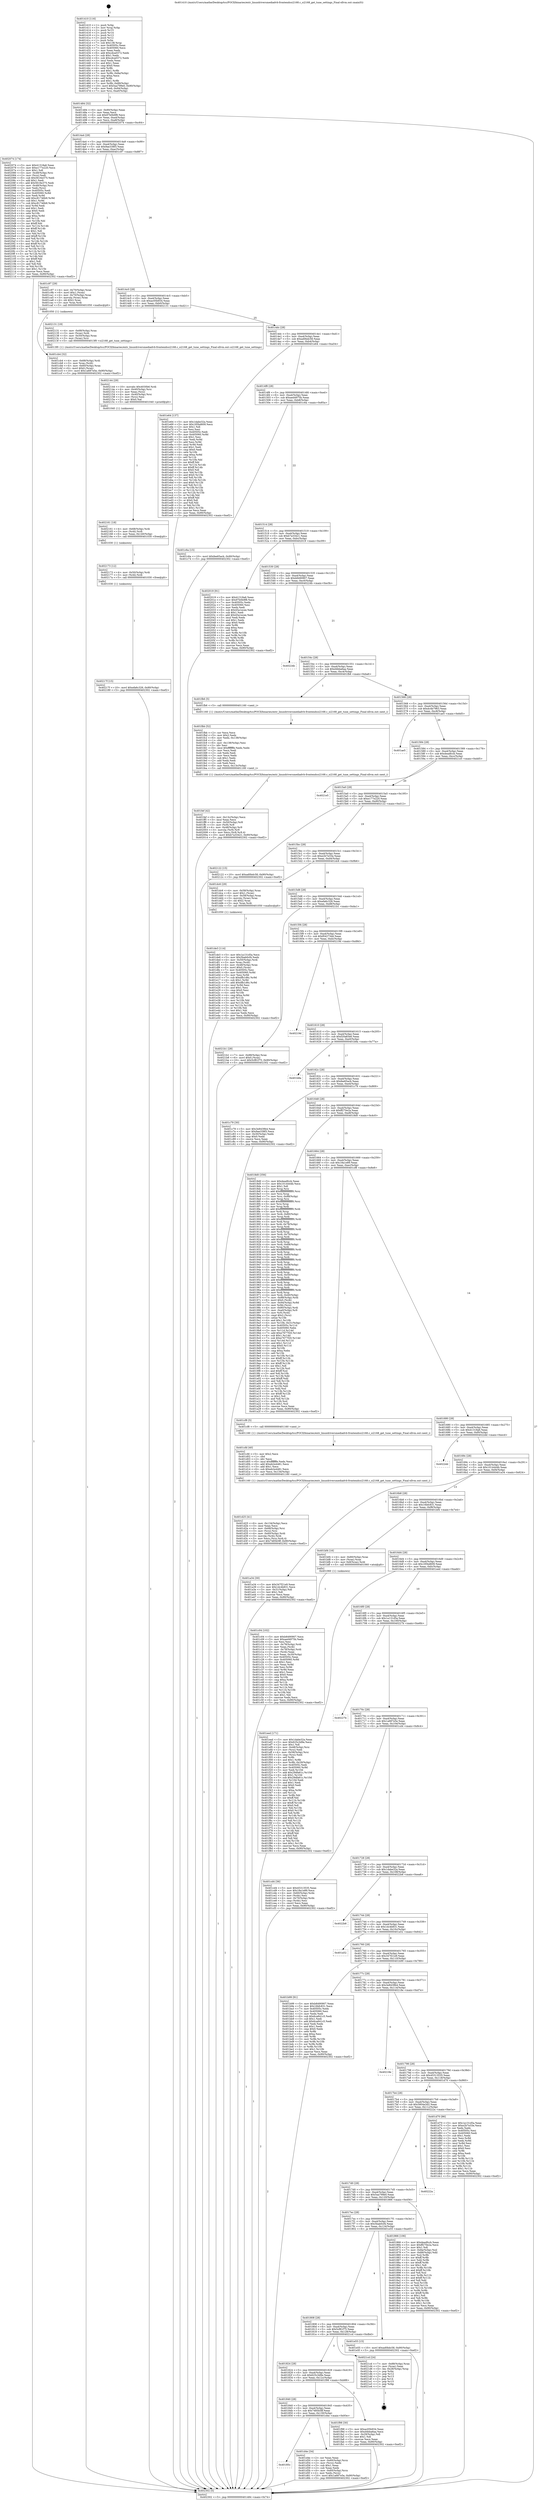 digraph "0x401410" {
  label = "0x401410 (/mnt/c/Users/mathe/Desktop/tcc/POCII/binaries/extr_linuxdriversmediadvb-frontendssi2168.c_si2168_get_tune_settings_Final-ollvm.out::main(0))"
  labelloc = "t"
  node[shape=record]

  Entry [label="",width=0.3,height=0.3,shape=circle,fillcolor=black,style=filled]
  "0x401484" [label="{
     0x401484 [32]\l
     | [instrs]\l
     &nbsp;&nbsp;0x401484 \<+6\>: mov -0x90(%rbp),%eax\l
     &nbsp;&nbsp;0x40148a \<+2\>: mov %eax,%ecx\l
     &nbsp;&nbsp;0x40148c \<+6\>: sub $0x97b0b9f8,%ecx\l
     &nbsp;&nbsp;0x401492 \<+6\>: mov %eax,-0xa4(%rbp)\l
     &nbsp;&nbsp;0x401498 \<+6\>: mov %ecx,-0xa8(%rbp)\l
     &nbsp;&nbsp;0x40149e \<+6\>: je 0000000000402074 \<main+0xc64\>\l
  }"]
  "0x402074" [label="{
     0x402074 [174]\l
     | [instrs]\l
     &nbsp;&nbsp;0x402074 \<+5\>: mov $0x41318a6,%eax\l
     &nbsp;&nbsp;0x402079 \<+5\>: mov $0xe177e220,%ecx\l
     &nbsp;&nbsp;0x40207e \<+2\>: mov $0x1,%dl\l
     &nbsp;&nbsp;0x402080 \<+4\>: mov -0x48(%rbp),%rsi\l
     &nbsp;&nbsp;0x402084 \<+2\>: mov (%rsi),%edi\l
     &nbsp;&nbsp;0x402086 \<+6\>: sub $0x5616e375,%edi\l
     &nbsp;&nbsp;0x40208c \<+3\>: add $0x1,%edi\l
     &nbsp;&nbsp;0x40208f \<+6\>: add $0x5616e375,%edi\l
     &nbsp;&nbsp;0x402095 \<+4\>: mov -0x48(%rbp),%rsi\l
     &nbsp;&nbsp;0x402099 \<+2\>: mov %edi,(%rsi)\l
     &nbsp;&nbsp;0x40209b \<+7\>: mov 0x40505c,%edi\l
     &nbsp;&nbsp;0x4020a2 \<+8\>: mov 0x405060,%r8d\l
     &nbsp;&nbsp;0x4020aa \<+3\>: mov %edi,%r9d\l
     &nbsp;&nbsp;0x4020ad \<+7\>: add $0xc81746b9,%r9d\l
     &nbsp;&nbsp;0x4020b4 \<+4\>: sub $0x1,%r9d\l
     &nbsp;&nbsp;0x4020b8 \<+7\>: sub $0xc81746b9,%r9d\l
     &nbsp;&nbsp;0x4020bf \<+4\>: imul %r9d,%edi\l
     &nbsp;&nbsp;0x4020c3 \<+3\>: and $0x1,%edi\l
     &nbsp;&nbsp;0x4020c6 \<+3\>: cmp $0x0,%edi\l
     &nbsp;&nbsp;0x4020c9 \<+4\>: sete %r10b\l
     &nbsp;&nbsp;0x4020cd \<+4\>: cmp $0xa,%r8d\l
     &nbsp;&nbsp;0x4020d1 \<+4\>: setl %r11b\l
     &nbsp;&nbsp;0x4020d5 \<+3\>: mov %r10b,%bl\l
     &nbsp;&nbsp;0x4020d8 \<+3\>: xor $0xff,%bl\l
     &nbsp;&nbsp;0x4020db \<+3\>: mov %r11b,%r14b\l
     &nbsp;&nbsp;0x4020de \<+4\>: xor $0xff,%r14b\l
     &nbsp;&nbsp;0x4020e2 \<+3\>: xor $0x1,%dl\l
     &nbsp;&nbsp;0x4020e5 \<+3\>: mov %bl,%r15b\l
     &nbsp;&nbsp;0x4020e8 \<+4\>: and $0xff,%r15b\l
     &nbsp;&nbsp;0x4020ec \<+3\>: and %dl,%r10b\l
     &nbsp;&nbsp;0x4020ef \<+3\>: mov %r14b,%r12b\l
     &nbsp;&nbsp;0x4020f2 \<+4\>: and $0xff,%r12b\l
     &nbsp;&nbsp;0x4020f6 \<+3\>: and %dl,%r11b\l
     &nbsp;&nbsp;0x4020f9 \<+3\>: or %r10b,%r15b\l
     &nbsp;&nbsp;0x4020fc \<+3\>: or %r11b,%r12b\l
     &nbsp;&nbsp;0x4020ff \<+3\>: xor %r12b,%r15b\l
     &nbsp;&nbsp;0x402102 \<+3\>: or %r14b,%bl\l
     &nbsp;&nbsp;0x402105 \<+3\>: xor $0xff,%bl\l
     &nbsp;&nbsp;0x402108 \<+3\>: or $0x1,%dl\l
     &nbsp;&nbsp;0x40210b \<+2\>: and %dl,%bl\l
     &nbsp;&nbsp;0x40210d \<+3\>: or %bl,%r15b\l
     &nbsp;&nbsp;0x402110 \<+4\>: test $0x1,%r15b\l
     &nbsp;&nbsp;0x402114 \<+3\>: cmovne %ecx,%eax\l
     &nbsp;&nbsp;0x402117 \<+6\>: mov %eax,-0x90(%rbp)\l
     &nbsp;&nbsp;0x40211d \<+5\>: jmp 0000000000402302 \<main+0xef2\>\l
  }"]
  "0x4014a4" [label="{
     0x4014a4 [28]\l
     | [instrs]\l
     &nbsp;&nbsp;0x4014a4 \<+5\>: jmp 00000000004014a9 \<main+0x99\>\l
     &nbsp;&nbsp;0x4014a9 \<+6\>: mov -0xa4(%rbp),%eax\l
     &nbsp;&nbsp;0x4014af \<+5\>: sub $0x9ae338f3,%eax\l
     &nbsp;&nbsp;0x4014b4 \<+6\>: mov %eax,-0xac(%rbp)\l
     &nbsp;&nbsp;0x4014ba \<+6\>: je 0000000000401c97 \<main+0x887\>\l
  }"]
  Exit [label="",width=0.3,height=0.3,shape=circle,fillcolor=black,style=filled,peripheries=2]
  "0x401c97" [label="{
     0x401c97 [29]\l
     | [instrs]\l
     &nbsp;&nbsp;0x401c97 \<+4\>: mov -0x70(%rbp),%rax\l
     &nbsp;&nbsp;0x401c9b \<+6\>: movl $0x1,(%rax)\l
     &nbsp;&nbsp;0x401ca1 \<+4\>: mov -0x70(%rbp),%rax\l
     &nbsp;&nbsp;0x401ca5 \<+3\>: movslq (%rax),%rax\l
     &nbsp;&nbsp;0x401ca8 \<+4\>: shl $0x2,%rax\l
     &nbsp;&nbsp;0x401cac \<+3\>: mov %rax,%rdi\l
     &nbsp;&nbsp;0x401caf \<+5\>: call 0000000000401050 \<malloc@plt\>\l
     | [calls]\l
     &nbsp;&nbsp;0x401050 \{1\} (unknown)\l
  }"]
  "0x4014c0" [label="{
     0x4014c0 [28]\l
     | [instrs]\l
     &nbsp;&nbsp;0x4014c0 \<+5\>: jmp 00000000004014c5 \<main+0xb5\>\l
     &nbsp;&nbsp;0x4014c5 \<+6\>: mov -0xa4(%rbp),%eax\l
     &nbsp;&nbsp;0x4014cb \<+5\>: sub $0xac05b934,%eax\l
     &nbsp;&nbsp;0x4014d0 \<+6\>: mov %eax,-0xb0(%rbp)\l
     &nbsp;&nbsp;0x4014d6 \<+6\>: je 0000000000402131 \<main+0xd21\>\l
  }"]
  "0x40217f" [label="{
     0x40217f [15]\l
     | [instrs]\l
     &nbsp;&nbsp;0x40217f \<+10\>: movl $0xefa6c326,-0x90(%rbp)\l
     &nbsp;&nbsp;0x402189 \<+5\>: jmp 0000000000402302 \<main+0xef2\>\l
  }"]
  "0x402131" [label="{
     0x402131 [19]\l
     | [instrs]\l
     &nbsp;&nbsp;0x402131 \<+4\>: mov -0x68(%rbp),%rax\l
     &nbsp;&nbsp;0x402135 \<+3\>: mov (%rax),%rdi\l
     &nbsp;&nbsp;0x402138 \<+4\>: mov -0x50(%rbp),%rax\l
     &nbsp;&nbsp;0x40213c \<+3\>: mov (%rax),%rsi\l
     &nbsp;&nbsp;0x40213f \<+5\>: call 00000000004013f0 \<si2168_get_tune_settings\>\l
     | [calls]\l
     &nbsp;&nbsp;0x4013f0 \{1\} (/mnt/c/Users/mathe/Desktop/tcc/POCII/binaries/extr_linuxdriversmediadvb-frontendssi2168.c_si2168_get_tune_settings_Final-ollvm.out::si2168_get_tune_settings)\l
  }"]
  "0x4014dc" [label="{
     0x4014dc [28]\l
     | [instrs]\l
     &nbsp;&nbsp;0x4014dc \<+5\>: jmp 00000000004014e1 \<main+0xd1\>\l
     &nbsp;&nbsp;0x4014e1 \<+6\>: mov -0xa4(%rbp),%eax\l
     &nbsp;&nbsp;0x4014e7 \<+5\>: sub $0xad0bdc58,%eax\l
     &nbsp;&nbsp;0x4014ec \<+6\>: mov %eax,-0xb4(%rbp)\l
     &nbsp;&nbsp;0x4014f2 \<+6\>: je 0000000000401e64 \<main+0xa54\>\l
  }"]
  "0x402173" [label="{
     0x402173 [12]\l
     | [instrs]\l
     &nbsp;&nbsp;0x402173 \<+4\>: mov -0x50(%rbp),%rdi\l
     &nbsp;&nbsp;0x402177 \<+3\>: mov (%rdi),%rdi\l
     &nbsp;&nbsp;0x40217a \<+5\>: call 0000000000401030 \<free@plt\>\l
     | [calls]\l
     &nbsp;&nbsp;0x401030 \{1\} (unknown)\l
  }"]
  "0x401e64" [label="{
     0x401e64 [137]\l
     | [instrs]\l
     &nbsp;&nbsp;0x401e64 \<+5\>: mov $0x1dabe32a,%eax\l
     &nbsp;&nbsp;0x401e69 \<+5\>: mov $0x185bd609,%ecx\l
     &nbsp;&nbsp;0x401e6e \<+2\>: mov $0x1,%dl\l
     &nbsp;&nbsp;0x401e70 \<+2\>: xor %esi,%esi\l
     &nbsp;&nbsp;0x401e72 \<+7\>: mov 0x40505c,%edi\l
     &nbsp;&nbsp;0x401e79 \<+8\>: mov 0x405060,%r8d\l
     &nbsp;&nbsp;0x401e81 \<+3\>: sub $0x1,%esi\l
     &nbsp;&nbsp;0x401e84 \<+3\>: mov %edi,%r9d\l
     &nbsp;&nbsp;0x401e87 \<+3\>: add %esi,%r9d\l
     &nbsp;&nbsp;0x401e8a \<+4\>: imul %r9d,%edi\l
     &nbsp;&nbsp;0x401e8e \<+3\>: and $0x1,%edi\l
     &nbsp;&nbsp;0x401e91 \<+3\>: cmp $0x0,%edi\l
     &nbsp;&nbsp;0x401e94 \<+4\>: sete %r10b\l
     &nbsp;&nbsp;0x401e98 \<+4\>: cmp $0xa,%r8d\l
     &nbsp;&nbsp;0x401e9c \<+4\>: setl %r11b\l
     &nbsp;&nbsp;0x401ea0 \<+3\>: mov %r10b,%bl\l
     &nbsp;&nbsp;0x401ea3 \<+3\>: xor $0xff,%bl\l
     &nbsp;&nbsp;0x401ea6 \<+3\>: mov %r11b,%r14b\l
     &nbsp;&nbsp;0x401ea9 \<+4\>: xor $0xff,%r14b\l
     &nbsp;&nbsp;0x401ead \<+3\>: xor $0x0,%dl\l
     &nbsp;&nbsp;0x401eb0 \<+3\>: mov %bl,%r15b\l
     &nbsp;&nbsp;0x401eb3 \<+4\>: and $0x0,%r15b\l
     &nbsp;&nbsp;0x401eb7 \<+3\>: and %dl,%r10b\l
     &nbsp;&nbsp;0x401eba \<+3\>: mov %r14b,%r12b\l
     &nbsp;&nbsp;0x401ebd \<+4\>: and $0x0,%r12b\l
     &nbsp;&nbsp;0x401ec1 \<+3\>: and %dl,%r11b\l
     &nbsp;&nbsp;0x401ec4 \<+3\>: or %r10b,%r15b\l
     &nbsp;&nbsp;0x401ec7 \<+3\>: or %r11b,%r12b\l
     &nbsp;&nbsp;0x401eca \<+3\>: xor %r12b,%r15b\l
     &nbsp;&nbsp;0x401ecd \<+3\>: or %r14b,%bl\l
     &nbsp;&nbsp;0x401ed0 \<+3\>: xor $0xff,%bl\l
     &nbsp;&nbsp;0x401ed3 \<+3\>: or $0x0,%dl\l
     &nbsp;&nbsp;0x401ed6 \<+2\>: and %dl,%bl\l
     &nbsp;&nbsp;0x401ed8 \<+3\>: or %bl,%r15b\l
     &nbsp;&nbsp;0x401edb \<+4\>: test $0x1,%r15b\l
     &nbsp;&nbsp;0x401edf \<+3\>: cmovne %ecx,%eax\l
     &nbsp;&nbsp;0x401ee2 \<+6\>: mov %eax,-0x90(%rbp)\l
     &nbsp;&nbsp;0x401ee8 \<+5\>: jmp 0000000000402302 \<main+0xef2\>\l
  }"]
  "0x4014f8" [label="{
     0x4014f8 [28]\l
     | [instrs]\l
     &nbsp;&nbsp;0x4014f8 \<+5\>: jmp 00000000004014fd \<main+0xed\>\l
     &nbsp;&nbsp;0x4014fd \<+6\>: mov -0xa4(%rbp),%eax\l
     &nbsp;&nbsp;0x401503 \<+5\>: sub $0xaed4975b,%eax\l
     &nbsp;&nbsp;0x401508 \<+6\>: mov %eax,-0xb8(%rbp)\l
     &nbsp;&nbsp;0x40150e \<+6\>: je 0000000000401c6a \<main+0x85a\>\l
  }"]
  "0x402161" [label="{
     0x402161 [18]\l
     | [instrs]\l
     &nbsp;&nbsp;0x402161 \<+4\>: mov -0x68(%rbp),%rdi\l
     &nbsp;&nbsp;0x402165 \<+3\>: mov (%rdi),%rdi\l
     &nbsp;&nbsp;0x402168 \<+6\>: mov %eax,-0x140(%rbp)\l
     &nbsp;&nbsp;0x40216e \<+5\>: call 0000000000401030 \<free@plt\>\l
     | [calls]\l
     &nbsp;&nbsp;0x401030 \{1\} (unknown)\l
  }"]
  "0x401c6a" [label="{
     0x401c6a [15]\l
     | [instrs]\l
     &nbsp;&nbsp;0x401c6a \<+10\>: movl $0xfee65acb,-0x90(%rbp)\l
     &nbsp;&nbsp;0x401c74 \<+5\>: jmp 0000000000402302 \<main+0xef2\>\l
  }"]
  "0x401514" [label="{
     0x401514 [28]\l
     | [instrs]\l
     &nbsp;&nbsp;0x401514 \<+5\>: jmp 0000000000401519 \<main+0x109\>\l
     &nbsp;&nbsp;0x401519 \<+6\>: mov -0xa4(%rbp),%eax\l
     &nbsp;&nbsp;0x40151f \<+5\>: sub $0xb7a33421,%eax\l
     &nbsp;&nbsp;0x401524 \<+6\>: mov %eax,-0xbc(%rbp)\l
     &nbsp;&nbsp;0x40152a \<+6\>: je 0000000000402019 \<main+0xc09\>\l
  }"]
  "0x402144" [label="{
     0x402144 [29]\l
     | [instrs]\l
     &nbsp;&nbsp;0x402144 \<+10\>: movabs $0x4030b6,%rdi\l
     &nbsp;&nbsp;0x40214e \<+4\>: mov -0x40(%rbp),%rsi\l
     &nbsp;&nbsp;0x402152 \<+2\>: mov %eax,(%rsi)\l
     &nbsp;&nbsp;0x402154 \<+4\>: mov -0x40(%rbp),%rsi\l
     &nbsp;&nbsp;0x402158 \<+2\>: mov (%rsi),%esi\l
     &nbsp;&nbsp;0x40215a \<+2\>: mov $0x0,%al\l
     &nbsp;&nbsp;0x40215c \<+5\>: call 0000000000401040 \<printf@plt\>\l
     | [calls]\l
     &nbsp;&nbsp;0x401040 \{1\} (unknown)\l
  }"]
  "0x402019" [label="{
     0x402019 [91]\l
     | [instrs]\l
     &nbsp;&nbsp;0x402019 \<+5\>: mov $0x41318a6,%eax\l
     &nbsp;&nbsp;0x40201e \<+5\>: mov $0x97b0b9f8,%ecx\l
     &nbsp;&nbsp;0x402023 \<+7\>: mov 0x40505c,%edx\l
     &nbsp;&nbsp;0x40202a \<+7\>: mov 0x405060,%esi\l
     &nbsp;&nbsp;0x402031 \<+2\>: mov %edx,%edi\l
     &nbsp;&nbsp;0x402033 \<+6\>: sub $0x45a1ecee,%edi\l
     &nbsp;&nbsp;0x402039 \<+3\>: sub $0x1,%edi\l
     &nbsp;&nbsp;0x40203c \<+6\>: add $0x45a1ecee,%edi\l
     &nbsp;&nbsp;0x402042 \<+3\>: imul %edi,%edx\l
     &nbsp;&nbsp;0x402045 \<+3\>: and $0x1,%edx\l
     &nbsp;&nbsp;0x402048 \<+3\>: cmp $0x0,%edx\l
     &nbsp;&nbsp;0x40204b \<+4\>: sete %r8b\l
     &nbsp;&nbsp;0x40204f \<+3\>: cmp $0xa,%esi\l
     &nbsp;&nbsp;0x402052 \<+4\>: setl %r9b\l
     &nbsp;&nbsp;0x402056 \<+3\>: mov %r8b,%r10b\l
     &nbsp;&nbsp;0x402059 \<+3\>: and %r9b,%r10b\l
     &nbsp;&nbsp;0x40205c \<+3\>: xor %r9b,%r8b\l
     &nbsp;&nbsp;0x40205f \<+3\>: or %r8b,%r10b\l
     &nbsp;&nbsp;0x402062 \<+4\>: test $0x1,%r10b\l
     &nbsp;&nbsp;0x402066 \<+3\>: cmovne %ecx,%eax\l
     &nbsp;&nbsp;0x402069 \<+6\>: mov %eax,-0x90(%rbp)\l
     &nbsp;&nbsp;0x40206f \<+5\>: jmp 0000000000402302 \<main+0xef2\>\l
  }"]
  "0x401530" [label="{
     0x401530 [28]\l
     | [instrs]\l
     &nbsp;&nbsp;0x401530 \<+5\>: jmp 0000000000401535 \<main+0x125\>\l
     &nbsp;&nbsp;0x401535 \<+6\>: mov -0xa4(%rbp),%eax\l
     &nbsp;&nbsp;0x40153b \<+5\>: sub $0xb8490907,%eax\l
     &nbsp;&nbsp;0x401540 \<+6\>: mov %eax,-0xc0(%rbp)\l
     &nbsp;&nbsp;0x401546 \<+6\>: je 000000000040224b \<main+0xe3b\>\l
  }"]
  "0x401fef" [label="{
     0x401fef [42]\l
     | [instrs]\l
     &nbsp;&nbsp;0x401fef \<+6\>: mov -0x13c(%rbp),%ecx\l
     &nbsp;&nbsp;0x401ff5 \<+3\>: imul %eax,%ecx\l
     &nbsp;&nbsp;0x401ff8 \<+4\>: mov -0x50(%rbp),%r8\l
     &nbsp;&nbsp;0x401ffc \<+3\>: mov (%r8),%r8\l
     &nbsp;&nbsp;0x401fff \<+4\>: mov -0x48(%rbp),%r9\l
     &nbsp;&nbsp;0x402003 \<+3\>: movslq (%r9),%r9\l
     &nbsp;&nbsp;0x402006 \<+4\>: mov %ecx,(%r8,%r9,4)\l
     &nbsp;&nbsp;0x40200a \<+10\>: movl $0xb7a33421,-0x90(%rbp)\l
     &nbsp;&nbsp;0x402014 \<+5\>: jmp 0000000000402302 \<main+0xef2\>\l
  }"]
  "0x40224b" [label="{
     0x40224b\l
  }", style=dashed]
  "0x40154c" [label="{
     0x40154c [28]\l
     | [instrs]\l
     &nbsp;&nbsp;0x40154c \<+5\>: jmp 0000000000401551 \<main+0x141\>\l
     &nbsp;&nbsp;0x401551 \<+6\>: mov -0xa4(%rbp),%eax\l
     &nbsp;&nbsp;0x401557 \<+5\>: sub $0xd4bba6aa,%eax\l
     &nbsp;&nbsp;0x40155c \<+6\>: mov %eax,-0xc4(%rbp)\l
     &nbsp;&nbsp;0x401562 \<+6\>: je 0000000000401fb6 \<main+0xba6\>\l
  }"]
  "0x401fbb" [label="{
     0x401fbb [52]\l
     | [instrs]\l
     &nbsp;&nbsp;0x401fbb \<+2\>: xor %ecx,%ecx\l
     &nbsp;&nbsp;0x401fbd \<+5\>: mov $0x2,%edx\l
     &nbsp;&nbsp;0x401fc2 \<+6\>: mov %edx,-0x138(%rbp)\l
     &nbsp;&nbsp;0x401fc8 \<+1\>: cltd\l
     &nbsp;&nbsp;0x401fc9 \<+6\>: mov -0x138(%rbp),%esi\l
     &nbsp;&nbsp;0x401fcf \<+2\>: idiv %esi\l
     &nbsp;&nbsp;0x401fd1 \<+6\>: imul $0xfffffffe,%edx,%edx\l
     &nbsp;&nbsp;0x401fd7 \<+2\>: mov %ecx,%edi\l
     &nbsp;&nbsp;0x401fd9 \<+2\>: sub %edx,%edi\l
     &nbsp;&nbsp;0x401fdb \<+2\>: mov %ecx,%edx\l
     &nbsp;&nbsp;0x401fdd \<+3\>: sub $0x1,%edx\l
     &nbsp;&nbsp;0x401fe0 \<+2\>: add %edx,%edi\l
     &nbsp;&nbsp;0x401fe2 \<+2\>: sub %edi,%ecx\l
     &nbsp;&nbsp;0x401fe4 \<+6\>: mov %ecx,-0x13c(%rbp)\l
     &nbsp;&nbsp;0x401fea \<+5\>: call 0000000000401160 \<next_i\>\l
     | [calls]\l
     &nbsp;&nbsp;0x401160 \{1\} (/mnt/c/Users/mathe/Desktop/tcc/POCII/binaries/extr_linuxdriversmediadvb-frontendssi2168.c_si2168_get_tune_settings_Final-ollvm.out::next_i)\l
  }"]
  "0x401fb6" [label="{
     0x401fb6 [5]\l
     | [instrs]\l
     &nbsp;&nbsp;0x401fb6 \<+5\>: call 0000000000401160 \<next_i\>\l
     | [calls]\l
     &nbsp;&nbsp;0x401160 \{1\} (/mnt/c/Users/mathe/Desktop/tcc/POCII/binaries/extr_linuxdriversmediadvb-frontendssi2168.c_si2168_get_tune_settings_Final-ollvm.out::next_i)\l
  }"]
  "0x401568" [label="{
     0x401568 [28]\l
     | [instrs]\l
     &nbsp;&nbsp;0x401568 \<+5\>: jmp 000000000040156d \<main+0x15d\>\l
     &nbsp;&nbsp;0x40156d \<+6\>: mov -0xa4(%rbp),%eax\l
     &nbsp;&nbsp;0x401573 \<+5\>: sub $0xdc4b7963,%eax\l
     &nbsp;&nbsp;0x401578 \<+6\>: mov %eax,-0xc8(%rbp)\l
     &nbsp;&nbsp;0x40157e \<+6\>: je 0000000000401ae5 \<main+0x6d5\>\l
  }"]
  "0x401de3" [label="{
     0x401de3 [114]\l
     | [instrs]\l
     &nbsp;&nbsp;0x401de3 \<+5\>: mov $0x1a131d5a,%ecx\l
     &nbsp;&nbsp;0x401de8 \<+5\>: mov $0x5bab0cf4,%edx\l
     &nbsp;&nbsp;0x401ded \<+4\>: mov -0x50(%rbp),%rdi\l
     &nbsp;&nbsp;0x401df1 \<+3\>: mov %rax,(%rdi)\l
     &nbsp;&nbsp;0x401df4 \<+4\>: mov -0x48(%rbp),%rax\l
     &nbsp;&nbsp;0x401df8 \<+6\>: movl $0x0,(%rax)\l
     &nbsp;&nbsp;0x401dfe \<+7\>: mov 0x40505c,%esi\l
     &nbsp;&nbsp;0x401e05 \<+8\>: mov 0x405060,%r8d\l
     &nbsp;&nbsp;0x401e0d \<+3\>: mov %esi,%r9d\l
     &nbsp;&nbsp;0x401e10 \<+7\>: sub $0xdfb1d6c,%r9d\l
     &nbsp;&nbsp;0x401e17 \<+4\>: sub $0x1,%r9d\l
     &nbsp;&nbsp;0x401e1b \<+7\>: add $0xdfb1d6c,%r9d\l
     &nbsp;&nbsp;0x401e22 \<+4\>: imul %r9d,%esi\l
     &nbsp;&nbsp;0x401e26 \<+3\>: and $0x1,%esi\l
     &nbsp;&nbsp;0x401e29 \<+3\>: cmp $0x0,%esi\l
     &nbsp;&nbsp;0x401e2c \<+4\>: sete %r10b\l
     &nbsp;&nbsp;0x401e30 \<+4\>: cmp $0xa,%r8d\l
     &nbsp;&nbsp;0x401e34 \<+4\>: setl %r11b\l
     &nbsp;&nbsp;0x401e38 \<+3\>: mov %r10b,%bl\l
     &nbsp;&nbsp;0x401e3b \<+3\>: and %r11b,%bl\l
     &nbsp;&nbsp;0x401e3e \<+3\>: xor %r11b,%r10b\l
     &nbsp;&nbsp;0x401e41 \<+3\>: or %r10b,%bl\l
     &nbsp;&nbsp;0x401e44 \<+3\>: test $0x1,%bl\l
     &nbsp;&nbsp;0x401e47 \<+3\>: cmovne %edx,%ecx\l
     &nbsp;&nbsp;0x401e4a \<+6\>: mov %ecx,-0x90(%rbp)\l
     &nbsp;&nbsp;0x401e50 \<+5\>: jmp 0000000000402302 \<main+0xef2\>\l
  }"]
  "0x401ae5" [label="{
     0x401ae5\l
  }", style=dashed]
  "0x401584" [label="{
     0x401584 [28]\l
     | [instrs]\l
     &nbsp;&nbsp;0x401584 \<+5\>: jmp 0000000000401589 \<main+0x179\>\l
     &nbsp;&nbsp;0x401589 \<+6\>: mov -0xa4(%rbp),%eax\l
     &nbsp;&nbsp;0x40158f \<+5\>: sub $0xdeadfccb,%eax\l
     &nbsp;&nbsp;0x401594 \<+6\>: mov %eax,-0xcc(%rbp)\l
     &nbsp;&nbsp;0x40159a \<+6\>: je 00000000004021e5 \<main+0xdd5\>\l
  }"]
  "0x40185c" [label="{
     0x40185c\l
  }", style=dashed]
  "0x4021e5" [label="{
     0x4021e5\l
  }", style=dashed]
  "0x4015a0" [label="{
     0x4015a0 [28]\l
     | [instrs]\l
     &nbsp;&nbsp;0x4015a0 \<+5\>: jmp 00000000004015a5 \<main+0x195\>\l
     &nbsp;&nbsp;0x4015a5 \<+6\>: mov -0xa4(%rbp),%eax\l
     &nbsp;&nbsp;0x4015ab \<+5\>: sub $0xe177e220,%eax\l
     &nbsp;&nbsp;0x4015b0 \<+6\>: mov %eax,-0xd0(%rbp)\l
     &nbsp;&nbsp;0x4015b6 \<+6\>: je 0000000000402122 \<main+0xd12\>\l
  }"]
  "0x401d4e" [label="{
     0x401d4e [34]\l
     | [instrs]\l
     &nbsp;&nbsp;0x401d4e \<+2\>: xor %eax,%eax\l
     &nbsp;&nbsp;0x401d50 \<+4\>: mov -0x60(%rbp),%rcx\l
     &nbsp;&nbsp;0x401d54 \<+2\>: mov (%rcx),%edx\l
     &nbsp;&nbsp;0x401d56 \<+3\>: sub $0x1,%eax\l
     &nbsp;&nbsp;0x401d59 \<+2\>: sub %eax,%edx\l
     &nbsp;&nbsp;0x401d5b \<+4\>: mov -0x60(%rbp),%rcx\l
     &nbsp;&nbsp;0x401d5f \<+2\>: mov %edx,(%rcx)\l
     &nbsp;&nbsp;0x401d61 \<+10\>: movl $0x1a687e5e,-0x90(%rbp)\l
     &nbsp;&nbsp;0x401d6b \<+5\>: jmp 0000000000402302 \<main+0xef2\>\l
  }"]
  "0x402122" [label="{
     0x402122 [15]\l
     | [instrs]\l
     &nbsp;&nbsp;0x402122 \<+10\>: movl $0xad0bdc58,-0x90(%rbp)\l
     &nbsp;&nbsp;0x40212c \<+5\>: jmp 0000000000402302 \<main+0xef2\>\l
  }"]
  "0x4015bc" [label="{
     0x4015bc [28]\l
     | [instrs]\l
     &nbsp;&nbsp;0x4015bc \<+5\>: jmp 00000000004015c1 \<main+0x1b1\>\l
     &nbsp;&nbsp;0x4015c1 \<+6\>: mov -0xa4(%rbp),%eax\l
     &nbsp;&nbsp;0x4015c7 \<+5\>: sub $0xe2b7e33e,%eax\l
     &nbsp;&nbsp;0x4015cc \<+6\>: mov %eax,-0xd4(%rbp)\l
     &nbsp;&nbsp;0x4015d2 \<+6\>: je 0000000000401dc6 \<main+0x9b6\>\l
  }"]
  "0x401840" [label="{
     0x401840 [28]\l
     | [instrs]\l
     &nbsp;&nbsp;0x401840 \<+5\>: jmp 0000000000401845 \<main+0x435\>\l
     &nbsp;&nbsp;0x401845 \<+6\>: mov -0xa4(%rbp),%eax\l
     &nbsp;&nbsp;0x40184b \<+5\>: sub $0x7485b5ff,%eax\l
     &nbsp;&nbsp;0x401850 \<+6\>: mov %eax,-0x130(%rbp)\l
     &nbsp;&nbsp;0x401856 \<+6\>: je 0000000000401d4e \<main+0x93e\>\l
  }"]
  "0x401dc6" [label="{
     0x401dc6 [29]\l
     | [instrs]\l
     &nbsp;&nbsp;0x401dc6 \<+4\>: mov -0x58(%rbp),%rax\l
     &nbsp;&nbsp;0x401dca \<+6\>: movl $0x1,(%rax)\l
     &nbsp;&nbsp;0x401dd0 \<+4\>: mov -0x58(%rbp),%rax\l
     &nbsp;&nbsp;0x401dd4 \<+3\>: movslq (%rax),%rax\l
     &nbsp;&nbsp;0x401dd7 \<+4\>: shl $0x2,%rax\l
     &nbsp;&nbsp;0x401ddb \<+3\>: mov %rax,%rdi\l
     &nbsp;&nbsp;0x401dde \<+5\>: call 0000000000401050 \<malloc@plt\>\l
     | [calls]\l
     &nbsp;&nbsp;0x401050 \{1\} (unknown)\l
  }"]
  "0x4015d8" [label="{
     0x4015d8 [28]\l
     | [instrs]\l
     &nbsp;&nbsp;0x4015d8 \<+5\>: jmp 00000000004015dd \<main+0x1cd\>\l
     &nbsp;&nbsp;0x4015dd \<+6\>: mov -0xa4(%rbp),%eax\l
     &nbsp;&nbsp;0x4015e3 \<+5\>: sub $0xefa6c326,%eax\l
     &nbsp;&nbsp;0x4015e8 \<+6\>: mov %eax,-0xd8(%rbp)\l
     &nbsp;&nbsp;0x4015ee \<+6\>: je 00000000004021b1 \<main+0xda1\>\l
  }"]
  "0x401f98" [label="{
     0x401f98 [30]\l
     | [instrs]\l
     &nbsp;&nbsp;0x401f98 \<+5\>: mov $0xac05b934,%eax\l
     &nbsp;&nbsp;0x401f9d \<+5\>: mov $0xd4bba6aa,%ecx\l
     &nbsp;&nbsp;0x401fa2 \<+3\>: mov -0x29(%rbp),%dl\l
     &nbsp;&nbsp;0x401fa5 \<+3\>: test $0x1,%dl\l
     &nbsp;&nbsp;0x401fa8 \<+3\>: cmovne %ecx,%eax\l
     &nbsp;&nbsp;0x401fab \<+6\>: mov %eax,-0x90(%rbp)\l
     &nbsp;&nbsp;0x401fb1 \<+5\>: jmp 0000000000402302 \<main+0xef2\>\l
  }"]
  "0x4021b1" [label="{
     0x4021b1 [28]\l
     | [instrs]\l
     &nbsp;&nbsp;0x4021b1 \<+7\>: mov -0x88(%rbp),%rax\l
     &nbsp;&nbsp;0x4021b8 \<+6\>: movl $0x0,(%rax)\l
     &nbsp;&nbsp;0x4021be \<+10\>: movl $0x5cf81f75,-0x90(%rbp)\l
     &nbsp;&nbsp;0x4021c8 \<+5\>: jmp 0000000000402302 \<main+0xef2\>\l
  }"]
  "0x4015f4" [label="{
     0x4015f4 [28]\l
     | [instrs]\l
     &nbsp;&nbsp;0x4015f4 \<+5\>: jmp 00000000004015f9 \<main+0x1e9\>\l
     &nbsp;&nbsp;0x4015f9 \<+6\>: mov -0xa4(%rbp),%eax\l
     &nbsp;&nbsp;0x4015ff \<+5\>: sub $0xf04273dd,%eax\l
     &nbsp;&nbsp;0x401604 \<+6\>: mov %eax,-0xdc(%rbp)\l
     &nbsp;&nbsp;0x40160a \<+6\>: je 000000000040219d \<main+0xd8d\>\l
  }"]
  "0x401824" [label="{
     0x401824 [28]\l
     | [instrs]\l
     &nbsp;&nbsp;0x401824 \<+5\>: jmp 0000000000401829 \<main+0x419\>\l
     &nbsp;&nbsp;0x401829 \<+6\>: mov -0xa4(%rbp),%eax\l
     &nbsp;&nbsp;0x40182f \<+5\>: sub $0x625c3d9e,%eax\l
     &nbsp;&nbsp;0x401834 \<+6\>: mov %eax,-0x12c(%rbp)\l
     &nbsp;&nbsp;0x40183a \<+6\>: je 0000000000401f98 \<main+0xb88\>\l
  }"]
  "0x40219d" [label="{
     0x40219d\l
  }", style=dashed]
  "0x401610" [label="{
     0x401610 [28]\l
     | [instrs]\l
     &nbsp;&nbsp;0x401610 \<+5\>: jmp 0000000000401615 \<main+0x205\>\l
     &nbsp;&nbsp;0x401615 \<+6\>: mov -0xa4(%rbp),%eax\l
     &nbsp;&nbsp;0x40161b \<+5\>: sub $0xf20a83e6,%eax\l
     &nbsp;&nbsp;0x401620 \<+6\>: mov %eax,-0xe0(%rbp)\l
     &nbsp;&nbsp;0x401626 \<+6\>: je 0000000000401b8a \<main+0x77a\>\l
  }"]
  "0x4021cd" [label="{
     0x4021cd [24]\l
     | [instrs]\l
     &nbsp;&nbsp;0x4021cd \<+7\>: mov -0x88(%rbp),%rax\l
     &nbsp;&nbsp;0x4021d4 \<+2\>: mov (%rax),%eax\l
     &nbsp;&nbsp;0x4021d6 \<+4\>: lea -0x28(%rbp),%rsp\l
     &nbsp;&nbsp;0x4021da \<+1\>: pop %rbx\l
     &nbsp;&nbsp;0x4021db \<+2\>: pop %r12\l
     &nbsp;&nbsp;0x4021dd \<+2\>: pop %r13\l
     &nbsp;&nbsp;0x4021df \<+2\>: pop %r14\l
     &nbsp;&nbsp;0x4021e1 \<+2\>: pop %r15\l
     &nbsp;&nbsp;0x4021e3 \<+1\>: pop %rbp\l
     &nbsp;&nbsp;0x4021e4 \<+1\>: ret\l
  }"]
  "0x401b8a" [label="{
     0x401b8a\l
  }", style=dashed]
  "0x40162c" [label="{
     0x40162c [28]\l
     | [instrs]\l
     &nbsp;&nbsp;0x40162c \<+5\>: jmp 0000000000401631 \<main+0x221\>\l
     &nbsp;&nbsp;0x401631 \<+6\>: mov -0xa4(%rbp),%eax\l
     &nbsp;&nbsp;0x401637 \<+5\>: sub $0xfee65acb,%eax\l
     &nbsp;&nbsp;0x40163c \<+6\>: mov %eax,-0xe4(%rbp)\l
     &nbsp;&nbsp;0x401642 \<+6\>: je 0000000000401c79 \<main+0x869\>\l
  }"]
  "0x401808" [label="{
     0x401808 [28]\l
     | [instrs]\l
     &nbsp;&nbsp;0x401808 \<+5\>: jmp 000000000040180d \<main+0x3fd\>\l
     &nbsp;&nbsp;0x40180d \<+6\>: mov -0xa4(%rbp),%eax\l
     &nbsp;&nbsp;0x401813 \<+5\>: sub $0x5cf81f75,%eax\l
     &nbsp;&nbsp;0x401818 \<+6\>: mov %eax,-0x128(%rbp)\l
     &nbsp;&nbsp;0x40181e \<+6\>: je 00000000004021cd \<main+0xdbd\>\l
  }"]
  "0x401c79" [label="{
     0x401c79 [30]\l
     | [instrs]\l
     &nbsp;&nbsp;0x401c79 \<+5\>: mov $0x3e8439b4,%eax\l
     &nbsp;&nbsp;0x401c7e \<+5\>: mov $0x9ae338f3,%ecx\l
     &nbsp;&nbsp;0x401c83 \<+3\>: mov -0x30(%rbp),%edx\l
     &nbsp;&nbsp;0x401c86 \<+3\>: cmp $0x0,%edx\l
     &nbsp;&nbsp;0x401c89 \<+3\>: cmove %ecx,%eax\l
     &nbsp;&nbsp;0x401c8c \<+6\>: mov %eax,-0x90(%rbp)\l
     &nbsp;&nbsp;0x401c92 \<+5\>: jmp 0000000000402302 \<main+0xef2\>\l
  }"]
  "0x401648" [label="{
     0x401648 [28]\l
     | [instrs]\l
     &nbsp;&nbsp;0x401648 \<+5\>: jmp 000000000040164d \<main+0x23d\>\l
     &nbsp;&nbsp;0x40164d \<+6\>: mov -0xa4(%rbp),%eax\l
     &nbsp;&nbsp;0x401653 \<+5\>: sub $0xff270e2a,%eax\l
     &nbsp;&nbsp;0x401658 \<+6\>: mov %eax,-0xe8(%rbp)\l
     &nbsp;&nbsp;0x40165e \<+6\>: je 00000000004018d0 \<main+0x4c0\>\l
  }"]
  "0x401e55" [label="{
     0x401e55 [15]\l
     | [instrs]\l
     &nbsp;&nbsp;0x401e55 \<+10\>: movl $0xad0bdc58,-0x90(%rbp)\l
     &nbsp;&nbsp;0x401e5f \<+5\>: jmp 0000000000402302 \<main+0xef2\>\l
  }"]
  "0x4018d0" [label="{
     0x4018d0 [356]\l
     | [instrs]\l
     &nbsp;&nbsp;0x4018d0 \<+5\>: mov $0xdeadfccb,%eax\l
     &nbsp;&nbsp;0x4018d5 \<+5\>: mov $0x1014444b,%ecx\l
     &nbsp;&nbsp;0x4018da \<+2\>: mov $0x1,%dl\l
     &nbsp;&nbsp;0x4018dc \<+3\>: mov %rsp,%rsi\l
     &nbsp;&nbsp;0x4018df \<+4\>: add $0xfffffffffffffff0,%rsi\l
     &nbsp;&nbsp;0x4018e3 \<+3\>: mov %rsi,%rsp\l
     &nbsp;&nbsp;0x4018e6 \<+7\>: mov %rsi,-0x88(%rbp)\l
     &nbsp;&nbsp;0x4018ed \<+3\>: mov %rsp,%rsi\l
     &nbsp;&nbsp;0x4018f0 \<+4\>: add $0xfffffffffffffff0,%rsi\l
     &nbsp;&nbsp;0x4018f4 \<+3\>: mov %rsi,%rsp\l
     &nbsp;&nbsp;0x4018f7 \<+3\>: mov %rsp,%rdi\l
     &nbsp;&nbsp;0x4018fa \<+4\>: add $0xfffffffffffffff0,%rdi\l
     &nbsp;&nbsp;0x4018fe \<+3\>: mov %rdi,%rsp\l
     &nbsp;&nbsp;0x401901 \<+4\>: mov %rdi,-0x80(%rbp)\l
     &nbsp;&nbsp;0x401905 \<+3\>: mov %rsp,%rdi\l
     &nbsp;&nbsp;0x401908 \<+4\>: add $0xfffffffffffffff0,%rdi\l
     &nbsp;&nbsp;0x40190c \<+3\>: mov %rdi,%rsp\l
     &nbsp;&nbsp;0x40190f \<+4\>: mov %rdi,-0x78(%rbp)\l
     &nbsp;&nbsp;0x401913 \<+3\>: mov %rsp,%rdi\l
     &nbsp;&nbsp;0x401916 \<+4\>: add $0xfffffffffffffff0,%rdi\l
     &nbsp;&nbsp;0x40191a \<+3\>: mov %rdi,%rsp\l
     &nbsp;&nbsp;0x40191d \<+4\>: mov %rdi,-0x70(%rbp)\l
     &nbsp;&nbsp;0x401921 \<+3\>: mov %rsp,%rdi\l
     &nbsp;&nbsp;0x401924 \<+4\>: add $0xfffffffffffffff0,%rdi\l
     &nbsp;&nbsp;0x401928 \<+3\>: mov %rdi,%rsp\l
     &nbsp;&nbsp;0x40192b \<+4\>: mov %rdi,-0x68(%rbp)\l
     &nbsp;&nbsp;0x40192f \<+3\>: mov %rsp,%rdi\l
     &nbsp;&nbsp;0x401932 \<+4\>: add $0xfffffffffffffff0,%rdi\l
     &nbsp;&nbsp;0x401936 \<+3\>: mov %rdi,%rsp\l
     &nbsp;&nbsp;0x401939 \<+4\>: mov %rdi,-0x60(%rbp)\l
     &nbsp;&nbsp;0x40193d \<+3\>: mov %rsp,%rdi\l
     &nbsp;&nbsp;0x401940 \<+4\>: add $0xfffffffffffffff0,%rdi\l
     &nbsp;&nbsp;0x401944 \<+3\>: mov %rdi,%rsp\l
     &nbsp;&nbsp;0x401947 \<+4\>: mov %rdi,-0x58(%rbp)\l
     &nbsp;&nbsp;0x40194b \<+3\>: mov %rsp,%rdi\l
     &nbsp;&nbsp;0x40194e \<+4\>: add $0xfffffffffffffff0,%rdi\l
     &nbsp;&nbsp;0x401952 \<+3\>: mov %rdi,%rsp\l
     &nbsp;&nbsp;0x401955 \<+4\>: mov %rdi,-0x50(%rbp)\l
     &nbsp;&nbsp;0x401959 \<+3\>: mov %rsp,%rdi\l
     &nbsp;&nbsp;0x40195c \<+4\>: add $0xfffffffffffffff0,%rdi\l
     &nbsp;&nbsp;0x401960 \<+3\>: mov %rdi,%rsp\l
     &nbsp;&nbsp;0x401963 \<+4\>: mov %rdi,-0x48(%rbp)\l
     &nbsp;&nbsp;0x401967 \<+3\>: mov %rsp,%rdi\l
     &nbsp;&nbsp;0x40196a \<+4\>: add $0xfffffffffffffff0,%rdi\l
     &nbsp;&nbsp;0x40196e \<+3\>: mov %rdi,%rsp\l
     &nbsp;&nbsp;0x401971 \<+4\>: mov %rdi,-0x40(%rbp)\l
     &nbsp;&nbsp;0x401975 \<+7\>: mov -0x88(%rbp),%rdi\l
     &nbsp;&nbsp;0x40197c \<+6\>: movl $0x0,(%rdi)\l
     &nbsp;&nbsp;0x401982 \<+7\>: mov -0x94(%rbp),%r8d\l
     &nbsp;&nbsp;0x401989 \<+3\>: mov %r8d,(%rsi)\l
     &nbsp;&nbsp;0x40198c \<+4\>: mov -0x80(%rbp),%rdi\l
     &nbsp;&nbsp;0x401990 \<+7\>: mov -0xa0(%rbp),%r9\l
     &nbsp;&nbsp;0x401997 \<+3\>: mov %r9,(%rdi)\l
     &nbsp;&nbsp;0x40199a \<+3\>: cmpl $0x2,(%rsi)\l
     &nbsp;&nbsp;0x40199d \<+4\>: setne %r10b\l
     &nbsp;&nbsp;0x4019a1 \<+4\>: and $0x1,%r10b\l
     &nbsp;&nbsp;0x4019a5 \<+4\>: mov %r10b,-0x31(%rbp)\l
     &nbsp;&nbsp;0x4019a9 \<+8\>: mov 0x40505c,%r11d\l
     &nbsp;&nbsp;0x4019b1 \<+7\>: mov 0x405060,%ebx\l
     &nbsp;&nbsp;0x4019b8 \<+3\>: mov %r11d,%r14d\l
     &nbsp;&nbsp;0x4019bb \<+7\>: add $0xe7677f20,%r14d\l
     &nbsp;&nbsp;0x4019c2 \<+4\>: sub $0x1,%r14d\l
     &nbsp;&nbsp;0x4019c6 \<+7\>: sub $0xe7677f20,%r14d\l
     &nbsp;&nbsp;0x4019cd \<+4\>: imul %r14d,%r11d\l
     &nbsp;&nbsp;0x4019d1 \<+4\>: and $0x1,%r11d\l
     &nbsp;&nbsp;0x4019d5 \<+4\>: cmp $0x0,%r11d\l
     &nbsp;&nbsp;0x4019d9 \<+4\>: sete %r10b\l
     &nbsp;&nbsp;0x4019dd \<+3\>: cmp $0xa,%ebx\l
     &nbsp;&nbsp;0x4019e0 \<+4\>: setl %r15b\l
     &nbsp;&nbsp;0x4019e4 \<+3\>: mov %r10b,%r12b\l
     &nbsp;&nbsp;0x4019e7 \<+4\>: xor $0xff,%r12b\l
     &nbsp;&nbsp;0x4019eb \<+3\>: mov %r15b,%r13b\l
     &nbsp;&nbsp;0x4019ee \<+4\>: xor $0xff,%r13b\l
     &nbsp;&nbsp;0x4019f2 \<+3\>: xor $0x1,%dl\l
     &nbsp;&nbsp;0x4019f5 \<+3\>: mov %r12b,%sil\l
     &nbsp;&nbsp;0x4019f8 \<+4\>: and $0xff,%sil\l
     &nbsp;&nbsp;0x4019fc \<+3\>: and %dl,%r10b\l
     &nbsp;&nbsp;0x4019ff \<+3\>: mov %r13b,%dil\l
     &nbsp;&nbsp;0x401a02 \<+4\>: and $0xff,%dil\l
     &nbsp;&nbsp;0x401a06 \<+3\>: and %dl,%r15b\l
     &nbsp;&nbsp;0x401a09 \<+3\>: or %r10b,%sil\l
     &nbsp;&nbsp;0x401a0c \<+3\>: or %r15b,%dil\l
     &nbsp;&nbsp;0x401a0f \<+3\>: xor %dil,%sil\l
     &nbsp;&nbsp;0x401a12 \<+3\>: or %r13b,%r12b\l
     &nbsp;&nbsp;0x401a15 \<+4\>: xor $0xff,%r12b\l
     &nbsp;&nbsp;0x401a19 \<+3\>: or $0x1,%dl\l
     &nbsp;&nbsp;0x401a1c \<+3\>: and %dl,%r12b\l
     &nbsp;&nbsp;0x401a1f \<+3\>: or %r12b,%sil\l
     &nbsp;&nbsp;0x401a22 \<+4\>: test $0x1,%sil\l
     &nbsp;&nbsp;0x401a26 \<+3\>: cmovne %ecx,%eax\l
     &nbsp;&nbsp;0x401a29 \<+6\>: mov %eax,-0x90(%rbp)\l
     &nbsp;&nbsp;0x401a2f \<+5\>: jmp 0000000000402302 \<main+0xef2\>\l
  }"]
  "0x401664" [label="{
     0x401664 [28]\l
     | [instrs]\l
     &nbsp;&nbsp;0x401664 \<+5\>: jmp 0000000000401669 \<main+0x259\>\l
     &nbsp;&nbsp;0x401669 \<+6\>: mov -0xa4(%rbp),%eax\l
     &nbsp;&nbsp;0x40166f \<+5\>: sub $0x18a1e89,%eax\l
     &nbsp;&nbsp;0x401674 \<+6\>: mov %eax,-0xec(%rbp)\l
     &nbsp;&nbsp;0x40167a \<+6\>: je 0000000000401cf8 \<main+0x8e8\>\l
  }"]
  "0x401d25" [label="{
     0x401d25 [41]\l
     | [instrs]\l
     &nbsp;&nbsp;0x401d25 \<+6\>: mov -0x134(%rbp),%ecx\l
     &nbsp;&nbsp;0x401d2b \<+3\>: imul %eax,%ecx\l
     &nbsp;&nbsp;0x401d2e \<+4\>: mov -0x68(%rbp),%rsi\l
     &nbsp;&nbsp;0x401d32 \<+3\>: mov (%rsi),%rsi\l
     &nbsp;&nbsp;0x401d35 \<+4\>: mov -0x60(%rbp),%rdi\l
     &nbsp;&nbsp;0x401d39 \<+3\>: movslq (%rdi),%rdi\l
     &nbsp;&nbsp;0x401d3c \<+3\>: mov %ecx,(%rsi,%rdi,4)\l
     &nbsp;&nbsp;0x401d3f \<+10\>: movl $0x7485b5ff,-0x90(%rbp)\l
     &nbsp;&nbsp;0x401d49 \<+5\>: jmp 0000000000402302 \<main+0xef2\>\l
  }"]
  "0x401cf8" [label="{
     0x401cf8 [5]\l
     | [instrs]\l
     &nbsp;&nbsp;0x401cf8 \<+5\>: call 0000000000401160 \<next_i\>\l
     | [calls]\l
     &nbsp;&nbsp;0x401160 \{1\} (/mnt/c/Users/mathe/Desktop/tcc/POCII/binaries/extr_linuxdriversmediadvb-frontendssi2168.c_si2168_get_tune_settings_Final-ollvm.out::next_i)\l
  }"]
  "0x401680" [label="{
     0x401680 [28]\l
     | [instrs]\l
     &nbsp;&nbsp;0x401680 \<+5\>: jmp 0000000000401685 \<main+0x275\>\l
     &nbsp;&nbsp;0x401685 \<+6\>: mov -0xa4(%rbp),%eax\l
     &nbsp;&nbsp;0x40168b \<+5\>: sub $0x41318a6,%eax\l
     &nbsp;&nbsp;0x401690 \<+6\>: mov %eax,-0xf0(%rbp)\l
     &nbsp;&nbsp;0x401696 \<+6\>: je 00000000004022dd \<main+0xecd\>\l
  }"]
  "0x401cfd" [label="{
     0x401cfd [40]\l
     | [instrs]\l
     &nbsp;&nbsp;0x401cfd \<+5\>: mov $0x2,%ecx\l
     &nbsp;&nbsp;0x401d02 \<+1\>: cltd\l
     &nbsp;&nbsp;0x401d03 \<+2\>: idiv %ecx\l
     &nbsp;&nbsp;0x401d05 \<+6\>: imul $0xfffffffe,%edx,%ecx\l
     &nbsp;&nbsp;0x401d0b \<+6\>: add $0xeb2e4481,%ecx\l
     &nbsp;&nbsp;0x401d11 \<+3\>: add $0x1,%ecx\l
     &nbsp;&nbsp;0x401d14 \<+6\>: sub $0xeb2e4481,%ecx\l
     &nbsp;&nbsp;0x401d1a \<+6\>: mov %ecx,-0x134(%rbp)\l
     &nbsp;&nbsp;0x401d20 \<+5\>: call 0000000000401160 \<next_i\>\l
     | [calls]\l
     &nbsp;&nbsp;0x401160 \{1\} (/mnt/c/Users/mathe/Desktop/tcc/POCII/binaries/extr_linuxdriversmediadvb-frontendssi2168.c_si2168_get_tune_settings_Final-ollvm.out::next_i)\l
  }"]
  "0x4022dd" [label="{
     0x4022dd\l
  }", style=dashed]
  "0x40169c" [label="{
     0x40169c [28]\l
     | [instrs]\l
     &nbsp;&nbsp;0x40169c \<+5\>: jmp 00000000004016a1 \<main+0x291\>\l
     &nbsp;&nbsp;0x4016a1 \<+6\>: mov -0xa4(%rbp),%eax\l
     &nbsp;&nbsp;0x4016a7 \<+5\>: sub $0x1014444b,%eax\l
     &nbsp;&nbsp;0x4016ac \<+6\>: mov %eax,-0xf4(%rbp)\l
     &nbsp;&nbsp;0x4016b2 \<+6\>: je 0000000000401a34 \<main+0x624\>\l
  }"]
  "0x401cb4" [label="{
     0x401cb4 [32]\l
     | [instrs]\l
     &nbsp;&nbsp;0x401cb4 \<+4\>: mov -0x68(%rbp),%rdi\l
     &nbsp;&nbsp;0x401cb8 \<+3\>: mov %rax,(%rdi)\l
     &nbsp;&nbsp;0x401cbb \<+4\>: mov -0x60(%rbp),%rax\l
     &nbsp;&nbsp;0x401cbf \<+6\>: movl $0x0,(%rax)\l
     &nbsp;&nbsp;0x401cc5 \<+10\>: movl $0x1a687e5e,-0x90(%rbp)\l
     &nbsp;&nbsp;0x401ccf \<+5\>: jmp 0000000000402302 \<main+0xef2\>\l
  }"]
  "0x401a34" [label="{
     0x401a34 [30]\l
     | [instrs]\l
     &nbsp;&nbsp;0x401a34 \<+5\>: mov $0x347f21e9,%eax\l
     &nbsp;&nbsp;0x401a39 \<+5\>: mov $0x1dc4b831,%ecx\l
     &nbsp;&nbsp;0x401a3e \<+3\>: mov -0x31(%rbp),%dl\l
     &nbsp;&nbsp;0x401a41 \<+3\>: test $0x1,%dl\l
     &nbsp;&nbsp;0x401a44 \<+3\>: cmovne %ecx,%eax\l
     &nbsp;&nbsp;0x401a47 \<+6\>: mov %eax,-0x90(%rbp)\l
     &nbsp;&nbsp;0x401a4d \<+5\>: jmp 0000000000402302 \<main+0xef2\>\l
  }"]
  "0x4016b8" [label="{
     0x4016b8 [28]\l
     | [instrs]\l
     &nbsp;&nbsp;0x4016b8 \<+5\>: jmp 00000000004016bd \<main+0x2ad\>\l
     &nbsp;&nbsp;0x4016bd \<+6\>: mov -0xa4(%rbp),%eax\l
     &nbsp;&nbsp;0x4016c3 \<+5\>: sub $0x16bfc831,%eax\l
     &nbsp;&nbsp;0x4016c8 \<+6\>: mov %eax,-0xf8(%rbp)\l
     &nbsp;&nbsp;0x4016ce \<+6\>: je 0000000000401bf4 \<main+0x7e4\>\l
  }"]
  "0x401c04" [label="{
     0x401c04 [102]\l
     | [instrs]\l
     &nbsp;&nbsp;0x401c04 \<+5\>: mov $0xb8490907,%ecx\l
     &nbsp;&nbsp;0x401c09 \<+5\>: mov $0xaed4975b,%edx\l
     &nbsp;&nbsp;0x401c0e \<+2\>: xor %esi,%esi\l
     &nbsp;&nbsp;0x401c10 \<+4\>: mov -0x78(%rbp),%rdi\l
     &nbsp;&nbsp;0x401c14 \<+2\>: mov %eax,(%rdi)\l
     &nbsp;&nbsp;0x401c16 \<+4\>: mov -0x78(%rbp),%rdi\l
     &nbsp;&nbsp;0x401c1a \<+2\>: mov (%rdi),%eax\l
     &nbsp;&nbsp;0x401c1c \<+3\>: mov %eax,-0x30(%rbp)\l
     &nbsp;&nbsp;0x401c1f \<+7\>: mov 0x40505c,%eax\l
     &nbsp;&nbsp;0x401c26 \<+8\>: mov 0x405060,%r8d\l
     &nbsp;&nbsp;0x401c2e \<+3\>: sub $0x1,%esi\l
     &nbsp;&nbsp;0x401c31 \<+3\>: mov %eax,%r9d\l
     &nbsp;&nbsp;0x401c34 \<+3\>: add %esi,%r9d\l
     &nbsp;&nbsp;0x401c37 \<+4\>: imul %r9d,%eax\l
     &nbsp;&nbsp;0x401c3b \<+3\>: and $0x1,%eax\l
     &nbsp;&nbsp;0x401c3e \<+3\>: cmp $0x0,%eax\l
     &nbsp;&nbsp;0x401c41 \<+4\>: sete %r10b\l
     &nbsp;&nbsp;0x401c45 \<+4\>: cmp $0xa,%r8d\l
     &nbsp;&nbsp;0x401c49 \<+4\>: setl %r11b\l
     &nbsp;&nbsp;0x401c4d \<+3\>: mov %r10b,%bl\l
     &nbsp;&nbsp;0x401c50 \<+3\>: and %r11b,%bl\l
     &nbsp;&nbsp;0x401c53 \<+3\>: xor %r11b,%r10b\l
     &nbsp;&nbsp;0x401c56 \<+3\>: or %r10b,%bl\l
     &nbsp;&nbsp;0x401c59 \<+3\>: test $0x1,%bl\l
     &nbsp;&nbsp;0x401c5c \<+3\>: cmovne %edx,%ecx\l
     &nbsp;&nbsp;0x401c5f \<+6\>: mov %ecx,-0x90(%rbp)\l
     &nbsp;&nbsp;0x401c65 \<+5\>: jmp 0000000000402302 \<main+0xef2\>\l
  }"]
  "0x401bf4" [label="{
     0x401bf4 [16]\l
     | [instrs]\l
     &nbsp;&nbsp;0x401bf4 \<+4\>: mov -0x80(%rbp),%rax\l
     &nbsp;&nbsp;0x401bf8 \<+3\>: mov (%rax),%rax\l
     &nbsp;&nbsp;0x401bfb \<+4\>: mov 0x8(%rax),%rdi\l
     &nbsp;&nbsp;0x401bff \<+5\>: call 0000000000401060 \<atoi@plt\>\l
     | [calls]\l
     &nbsp;&nbsp;0x401060 \{1\} (unknown)\l
  }"]
  "0x4016d4" [label="{
     0x4016d4 [28]\l
     | [instrs]\l
     &nbsp;&nbsp;0x4016d4 \<+5\>: jmp 00000000004016d9 \<main+0x2c9\>\l
     &nbsp;&nbsp;0x4016d9 \<+6\>: mov -0xa4(%rbp),%eax\l
     &nbsp;&nbsp;0x4016df \<+5\>: sub $0x185bd609,%eax\l
     &nbsp;&nbsp;0x4016e4 \<+6\>: mov %eax,-0xfc(%rbp)\l
     &nbsp;&nbsp;0x4016ea \<+6\>: je 0000000000401eed \<main+0xadd\>\l
  }"]
  "0x401410" [label="{
     0x401410 [116]\l
     | [instrs]\l
     &nbsp;&nbsp;0x401410 \<+1\>: push %rbp\l
     &nbsp;&nbsp;0x401411 \<+3\>: mov %rsp,%rbp\l
     &nbsp;&nbsp;0x401414 \<+2\>: push %r15\l
     &nbsp;&nbsp;0x401416 \<+2\>: push %r14\l
     &nbsp;&nbsp;0x401418 \<+2\>: push %r13\l
     &nbsp;&nbsp;0x40141a \<+2\>: push %r12\l
     &nbsp;&nbsp;0x40141c \<+1\>: push %rbx\l
     &nbsp;&nbsp;0x40141d \<+7\>: sub $0x138,%rsp\l
     &nbsp;&nbsp;0x401424 \<+7\>: mov 0x40505c,%eax\l
     &nbsp;&nbsp;0x40142b \<+7\>: mov 0x405060,%ecx\l
     &nbsp;&nbsp;0x401432 \<+2\>: mov %eax,%edx\l
     &nbsp;&nbsp;0x401434 \<+6\>: add $0xcdca0372,%edx\l
     &nbsp;&nbsp;0x40143a \<+3\>: sub $0x1,%edx\l
     &nbsp;&nbsp;0x40143d \<+6\>: sub $0xcdca0372,%edx\l
     &nbsp;&nbsp;0x401443 \<+3\>: imul %edx,%eax\l
     &nbsp;&nbsp;0x401446 \<+3\>: and $0x1,%eax\l
     &nbsp;&nbsp;0x401449 \<+3\>: cmp $0x0,%eax\l
     &nbsp;&nbsp;0x40144c \<+4\>: sete %r8b\l
     &nbsp;&nbsp;0x401450 \<+4\>: and $0x1,%r8b\l
     &nbsp;&nbsp;0x401454 \<+7\>: mov %r8b,-0x8a(%rbp)\l
     &nbsp;&nbsp;0x40145b \<+3\>: cmp $0xa,%ecx\l
     &nbsp;&nbsp;0x40145e \<+4\>: setl %r8b\l
     &nbsp;&nbsp;0x401462 \<+4\>: and $0x1,%r8b\l
     &nbsp;&nbsp;0x401466 \<+7\>: mov %r8b,-0x89(%rbp)\l
     &nbsp;&nbsp;0x40146d \<+10\>: movl $0x5aa799e0,-0x90(%rbp)\l
     &nbsp;&nbsp;0x401477 \<+6\>: mov %edi,-0x94(%rbp)\l
     &nbsp;&nbsp;0x40147d \<+7\>: mov %rsi,-0xa0(%rbp)\l
  }"]
  "0x401eed" [label="{
     0x401eed [171]\l
     | [instrs]\l
     &nbsp;&nbsp;0x401eed \<+5\>: mov $0x1dabe32a,%eax\l
     &nbsp;&nbsp;0x401ef2 \<+5\>: mov $0x625c3d9e,%ecx\l
     &nbsp;&nbsp;0x401ef7 \<+2\>: mov $0x1,%dl\l
     &nbsp;&nbsp;0x401ef9 \<+4\>: mov -0x48(%rbp),%rsi\l
     &nbsp;&nbsp;0x401efd \<+2\>: mov (%rsi),%edi\l
     &nbsp;&nbsp;0x401eff \<+4\>: mov -0x58(%rbp),%rsi\l
     &nbsp;&nbsp;0x401f03 \<+2\>: cmp (%rsi),%edi\l
     &nbsp;&nbsp;0x401f05 \<+4\>: setl %r8b\l
     &nbsp;&nbsp;0x401f09 \<+4\>: and $0x1,%r8b\l
     &nbsp;&nbsp;0x401f0d \<+4\>: mov %r8b,-0x29(%rbp)\l
     &nbsp;&nbsp;0x401f11 \<+7\>: mov 0x40505c,%edi\l
     &nbsp;&nbsp;0x401f18 \<+8\>: mov 0x405060,%r9d\l
     &nbsp;&nbsp;0x401f20 \<+3\>: mov %edi,%r10d\l
     &nbsp;&nbsp;0x401f23 \<+7\>: add $0x29dfa61c,%r10d\l
     &nbsp;&nbsp;0x401f2a \<+4\>: sub $0x1,%r10d\l
     &nbsp;&nbsp;0x401f2e \<+7\>: sub $0x29dfa61c,%r10d\l
     &nbsp;&nbsp;0x401f35 \<+4\>: imul %r10d,%edi\l
     &nbsp;&nbsp;0x401f39 \<+3\>: and $0x1,%edi\l
     &nbsp;&nbsp;0x401f3c \<+3\>: cmp $0x0,%edi\l
     &nbsp;&nbsp;0x401f3f \<+4\>: sete %r8b\l
     &nbsp;&nbsp;0x401f43 \<+4\>: cmp $0xa,%r9d\l
     &nbsp;&nbsp;0x401f47 \<+4\>: setl %r11b\l
     &nbsp;&nbsp;0x401f4b \<+3\>: mov %r8b,%bl\l
     &nbsp;&nbsp;0x401f4e \<+3\>: xor $0xff,%bl\l
     &nbsp;&nbsp;0x401f51 \<+3\>: mov %r11b,%r14b\l
     &nbsp;&nbsp;0x401f54 \<+4\>: xor $0xff,%r14b\l
     &nbsp;&nbsp;0x401f58 \<+3\>: xor $0x0,%dl\l
     &nbsp;&nbsp;0x401f5b \<+3\>: mov %bl,%r15b\l
     &nbsp;&nbsp;0x401f5e \<+4\>: and $0x0,%r15b\l
     &nbsp;&nbsp;0x401f62 \<+3\>: and %dl,%r8b\l
     &nbsp;&nbsp;0x401f65 \<+3\>: mov %r14b,%r12b\l
     &nbsp;&nbsp;0x401f68 \<+4\>: and $0x0,%r12b\l
     &nbsp;&nbsp;0x401f6c \<+3\>: and %dl,%r11b\l
     &nbsp;&nbsp;0x401f6f \<+3\>: or %r8b,%r15b\l
     &nbsp;&nbsp;0x401f72 \<+3\>: or %r11b,%r12b\l
     &nbsp;&nbsp;0x401f75 \<+3\>: xor %r12b,%r15b\l
     &nbsp;&nbsp;0x401f78 \<+3\>: or %r14b,%bl\l
     &nbsp;&nbsp;0x401f7b \<+3\>: xor $0xff,%bl\l
     &nbsp;&nbsp;0x401f7e \<+3\>: or $0x0,%dl\l
     &nbsp;&nbsp;0x401f81 \<+2\>: and %dl,%bl\l
     &nbsp;&nbsp;0x401f83 \<+3\>: or %bl,%r15b\l
     &nbsp;&nbsp;0x401f86 \<+4\>: test $0x1,%r15b\l
     &nbsp;&nbsp;0x401f8a \<+3\>: cmovne %ecx,%eax\l
     &nbsp;&nbsp;0x401f8d \<+6\>: mov %eax,-0x90(%rbp)\l
     &nbsp;&nbsp;0x401f93 \<+5\>: jmp 0000000000402302 \<main+0xef2\>\l
  }"]
  "0x4016f0" [label="{
     0x4016f0 [28]\l
     | [instrs]\l
     &nbsp;&nbsp;0x4016f0 \<+5\>: jmp 00000000004016f5 \<main+0x2e5\>\l
     &nbsp;&nbsp;0x4016f5 \<+6\>: mov -0xa4(%rbp),%eax\l
     &nbsp;&nbsp;0x4016fb \<+5\>: sub $0x1a131d5a,%eax\l
     &nbsp;&nbsp;0x401700 \<+6\>: mov %eax,-0x100(%rbp)\l
     &nbsp;&nbsp;0x401706 \<+6\>: je 000000000040227b \<main+0xe6b\>\l
  }"]
  "0x402302" [label="{
     0x402302 [5]\l
     | [instrs]\l
     &nbsp;&nbsp;0x402302 \<+5\>: jmp 0000000000401484 \<main+0x74\>\l
  }"]
  "0x40227b" [label="{
     0x40227b\l
  }", style=dashed]
  "0x40170c" [label="{
     0x40170c [28]\l
     | [instrs]\l
     &nbsp;&nbsp;0x40170c \<+5\>: jmp 0000000000401711 \<main+0x301\>\l
     &nbsp;&nbsp;0x401711 \<+6\>: mov -0xa4(%rbp),%eax\l
     &nbsp;&nbsp;0x401717 \<+5\>: sub $0x1a687e5e,%eax\l
     &nbsp;&nbsp;0x40171c \<+6\>: mov %eax,-0x104(%rbp)\l
     &nbsp;&nbsp;0x401722 \<+6\>: je 0000000000401cd4 \<main+0x8c4\>\l
  }"]
  "0x4017ec" [label="{
     0x4017ec [28]\l
     | [instrs]\l
     &nbsp;&nbsp;0x4017ec \<+5\>: jmp 00000000004017f1 \<main+0x3e1\>\l
     &nbsp;&nbsp;0x4017f1 \<+6\>: mov -0xa4(%rbp),%eax\l
     &nbsp;&nbsp;0x4017f7 \<+5\>: sub $0x5bab0cf4,%eax\l
     &nbsp;&nbsp;0x4017fc \<+6\>: mov %eax,-0x124(%rbp)\l
     &nbsp;&nbsp;0x401802 \<+6\>: je 0000000000401e55 \<main+0xa45\>\l
  }"]
  "0x401cd4" [label="{
     0x401cd4 [36]\l
     | [instrs]\l
     &nbsp;&nbsp;0x401cd4 \<+5\>: mov $0x45313535,%eax\l
     &nbsp;&nbsp;0x401cd9 \<+5\>: mov $0x18a1e89,%ecx\l
     &nbsp;&nbsp;0x401cde \<+4\>: mov -0x60(%rbp),%rdx\l
     &nbsp;&nbsp;0x401ce2 \<+2\>: mov (%rdx),%esi\l
     &nbsp;&nbsp;0x401ce4 \<+4\>: mov -0x70(%rbp),%rdx\l
     &nbsp;&nbsp;0x401ce8 \<+2\>: cmp (%rdx),%esi\l
     &nbsp;&nbsp;0x401cea \<+3\>: cmovl %ecx,%eax\l
     &nbsp;&nbsp;0x401ced \<+6\>: mov %eax,-0x90(%rbp)\l
     &nbsp;&nbsp;0x401cf3 \<+5\>: jmp 0000000000402302 \<main+0xef2\>\l
  }"]
  "0x401728" [label="{
     0x401728 [28]\l
     | [instrs]\l
     &nbsp;&nbsp;0x401728 \<+5\>: jmp 000000000040172d \<main+0x31d\>\l
     &nbsp;&nbsp;0x40172d \<+6\>: mov -0xa4(%rbp),%eax\l
     &nbsp;&nbsp;0x401733 \<+5\>: sub $0x1dabe32a,%eax\l
     &nbsp;&nbsp;0x401738 \<+6\>: mov %eax,-0x108(%rbp)\l
     &nbsp;&nbsp;0x40173e \<+6\>: je 00000000004022b8 \<main+0xea8\>\l
  }"]
  "0x401866" [label="{
     0x401866 [106]\l
     | [instrs]\l
     &nbsp;&nbsp;0x401866 \<+5\>: mov $0xdeadfccb,%eax\l
     &nbsp;&nbsp;0x40186b \<+5\>: mov $0xff270e2a,%ecx\l
     &nbsp;&nbsp;0x401870 \<+2\>: mov $0x1,%dl\l
     &nbsp;&nbsp;0x401872 \<+7\>: mov -0x8a(%rbp),%sil\l
     &nbsp;&nbsp;0x401879 \<+7\>: mov -0x89(%rbp),%dil\l
     &nbsp;&nbsp;0x401880 \<+3\>: mov %sil,%r8b\l
     &nbsp;&nbsp;0x401883 \<+4\>: xor $0xff,%r8b\l
     &nbsp;&nbsp;0x401887 \<+3\>: mov %dil,%r9b\l
     &nbsp;&nbsp;0x40188a \<+4\>: xor $0xff,%r9b\l
     &nbsp;&nbsp;0x40188e \<+3\>: xor $0x1,%dl\l
     &nbsp;&nbsp;0x401891 \<+3\>: mov %r8b,%r10b\l
     &nbsp;&nbsp;0x401894 \<+4\>: and $0xff,%r10b\l
     &nbsp;&nbsp;0x401898 \<+3\>: and %dl,%sil\l
     &nbsp;&nbsp;0x40189b \<+3\>: mov %r9b,%r11b\l
     &nbsp;&nbsp;0x40189e \<+4\>: and $0xff,%r11b\l
     &nbsp;&nbsp;0x4018a2 \<+3\>: and %dl,%dil\l
     &nbsp;&nbsp;0x4018a5 \<+3\>: or %sil,%r10b\l
     &nbsp;&nbsp;0x4018a8 \<+3\>: or %dil,%r11b\l
     &nbsp;&nbsp;0x4018ab \<+3\>: xor %r11b,%r10b\l
     &nbsp;&nbsp;0x4018ae \<+3\>: or %r9b,%r8b\l
     &nbsp;&nbsp;0x4018b1 \<+4\>: xor $0xff,%r8b\l
     &nbsp;&nbsp;0x4018b5 \<+3\>: or $0x1,%dl\l
     &nbsp;&nbsp;0x4018b8 \<+3\>: and %dl,%r8b\l
     &nbsp;&nbsp;0x4018bb \<+3\>: or %r8b,%r10b\l
     &nbsp;&nbsp;0x4018be \<+4\>: test $0x1,%r10b\l
     &nbsp;&nbsp;0x4018c2 \<+3\>: cmovne %ecx,%eax\l
     &nbsp;&nbsp;0x4018c5 \<+6\>: mov %eax,-0x90(%rbp)\l
     &nbsp;&nbsp;0x4018cb \<+5\>: jmp 0000000000402302 \<main+0xef2\>\l
  }"]
  "0x4022b8" [label="{
     0x4022b8\l
  }", style=dashed]
  "0x401744" [label="{
     0x401744 [28]\l
     | [instrs]\l
     &nbsp;&nbsp;0x401744 \<+5\>: jmp 0000000000401749 \<main+0x339\>\l
     &nbsp;&nbsp;0x401749 \<+6\>: mov -0xa4(%rbp),%eax\l
     &nbsp;&nbsp;0x40174f \<+5\>: sub $0x1dc4b831,%eax\l
     &nbsp;&nbsp;0x401754 \<+6\>: mov %eax,-0x10c(%rbp)\l
     &nbsp;&nbsp;0x40175a \<+6\>: je 0000000000401a52 \<main+0x642\>\l
  }"]
  "0x4017d0" [label="{
     0x4017d0 [28]\l
     | [instrs]\l
     &nbsp;&nbsp;0x4017d0 \<+5\>: jmp 00000000004017d5 \<main+0x3c5\>\l
     &nbsp;&nbsp;0x4017d5 \<+6\>: mov -0xa4(%rbp),%eax\l
     &nbsp;&nbsp;0x4017db \<+5\>: sub $0x5aa799e0,%eax\l
     &nbsp;&nbsp;0x4017e0 \<+6\>: mov %eax,-0x120(%rbp)\l
     &nbsp;&nbsp;0x4017e6 \<+6\>: je 0000000000401866 \<main+0x456\>\l
  }"]
  "0x401a52" [label="{
     0x401a52\l
  }", style=dashed]
  "0x401760" [label="{
     0x401760 [28]\l
     | [instrs]\l
     &nbsp;&nbsp;0x401760 \<+5\>: jmp 0000000000401765 \<main+0x355\>\l
     &nbsp;&nbsp;0x401765 \<+6\>: mov -0xa4(%rbp),%eax\l
     &nbsp;&nbsp;0x40176b \<+5\>: sub $0x347f21e9,%eax\l
     &nbsp;&nbsp;0x401770 \<+6\>: mov %eax,-0x110(%rbp)\l
     &nbsp;&nbsp;0x401776 \<+6\>: je 0000000000401b99 \<main+0x789\>\l
  }"]
  "0x40222a" [label="{
     0x40222a\l
  }", style=dashed]
  "0x401b99" [label="{
     0x401b99 [91]\l
     | [instrs]\l
     &nbsp;&nbsp;0x401b99 \<+5\>: mov $0xb8490907,%eax\l
     &nbsp;&nbsp;0x401b9e \<+5\>: mov $0x16bfc831,%ecx\l
     &nbsp;&nbsp;0x401ba3 \<+7\>: mov 0x40505c,%edx\l
     &nbsp;&nbsp;0x401baa \<+7\>: mov 0x405060,%esi\l
     &nbsp;&nbsp;0x401bb1 \<+2\>: mov %edx,%edi\l
     &nbsp;&nbsp;0x401bb3 \<+6\>: sub $0x6ca841c5,%edi\l
     &nbsp;&nbsp;0x401bb9 \<+3\>: sub $0x1,%edi\l
     &nbsp;&nbsp;0x401bbc \<+6\>: add $0x6ca841c5,%edi\l
     &nbsp;&nbsp;0x401bc2 \<+3\>: imul %edi,%edx\l
     &nbsp;&nbsp;0x401bc5 \<+3\>: and $0x1,%edx\l
     &nbsp;&nbsp;0x401bc8 \<+3\>: cmp $0x0,%edx\l
     &nbsp;&nbsp;0x401bcb \<+4\>: sete %r8b\l
     &nbsp;&nbsp;0x401bcf \<+3\>: cmp $0xa,%esi\l
     &nbsp;&nbsp;0x401bd2 \<+4\>: setl %r9b\l
     &nbsp;&nbsp;0x401bd6 \<+3\>: mov %r8b,%r10b\l
     &nbsp;&nbsp;0x401bd9 \<+3\>: and %r9b,%r10b\l
     &nbsp;&nbsp;0x401bdc \<+3\>: xor %r9b,%r8b\l
     &nbsp;&nbsp;0x401bdf \<+3\>: or %r8b,%r10b\l
     &nbsp;&nbsp;0x401be2 \<+4\>: test $0x1,%r10b\l
     &nbsp;&nbsp;0x401be6 \<+3\>: cmovne %ecx,%eax\l
     &nbsp;&nbsp;0x401be9 \<+6\>: mov %eax,-0x90(%rbp)\l
     &nbsp;&nbsp;0x401bef \<+5\>: jmp 0000000000402302 \<main+0xef2\>\l
  }"]
  "0x40177c" [label="{
     0x40177c [28]\l
     | [instrs]\l
     &nbsp;&nbsp;0x40177c \<+5\>: jmp 0000000000401781 \<main+0x371\>\l
     &nbsp;&nbsp;0x401781 \<+6\>: mov -0xa4(%rbp),%eax\l
     &nbsp;&nbsp;0x401787 \<+5\>: sub $0x3e8439b4,%eax\l
     &nbsp;&nbsp;0x40178c \<+6\>: mov %eax,-0x114(%rbp)\l
     &nbsp;&nbsp;0x401792 \<+6\>: je 000000000040218e \<main+0xd7e\>\l
  }"]
  "0x4017b4" [label="{
     0x4017b4 [28]\l
     | [instrs]\l
     &nbsp;&nbsp;0x4017b4 \<+5\>: jmp 00000000004017b9 \<main+0x3a9\>\l
     &nbsp;&nbsp;0x4017b9 \<+6\>: mov -0xa4(%rbp),%eax\l
     &nbsp;&nbsp;0x4017bf \<+5\>: sub $0x5804a3d2,%eax\l
     &nbsp;&nbsp;0x4017c4 \<+6\>: mov %eax,-0x11c(%rbp)\l
     &nbsp;&nbsp;0x4017ca \<+6\>: je 000000000040222a \<main+0xe1a\>\l
  }"]
  "0x40218e" [label="{
     0x40218e\l
  }", style=dashed]
  "0x401798" [label="{
     0x401798 [28]\l
     | [instrs]\l
     &nbsp;&nbsp;0x401798 \<+5\>: jmp 000000000040179d \<main+0x38d\>\l
     &nbsp;&nbsp;0x40179d \<+6\>: mov -0xa4(%rbp),%eax\l
     &nbsp;&nbsp;0x4017a3 \<+5\>: sub $0x45313535,%eax\l
     &nbsp;&nbsp;0x4017a8 \<+6\>: mov %eax,-0x118(%rbp)\l
     &nbsp;&nbsp;0x4017ae \<+6\>: je 0000000000401d70 \<main+0x960\>\l
  }"]
  "0x401d70" [label="{
     0x401d70 [86]\l
     | [instrs]\l
     &nbsp;&nbsp;0x401d70 \<+5\>: mov $0x1a131d5a,%eax\l
     &nbsp;&nbsp;0x401d75 \<+5\>: mov $0xe2b7e33e,%ecx\l
     &nbsp;&nbsp;0x401d7a \<+2\>: xor %edx,%edx\l
     &nbsp;&nbsp;0x401d7c \<+7\>: mov 0x40505c,%esi\l
     &nbsp;&nbsp;0x401d83 \<+7\>: mov 0x405060,%edi\l
     &nbsp;&nbsp;0x401d8a \<+3\>: sub $0x1,%edx\l
     &nbsp;&nbsp;0x401d8d \<+3\>: mov %esi,%r8d\l
     &nbsp;&nbsp;0x401d90 \<+3\>: add %edx,%r8d\l
     &nbsp;&nbsp;0x401d93 \<+4\>: imul %r8d,%esi\l
     &nbsp;&nbsp;0x401d97 \<+3\>: and $0x1,%esi\l
     &nbsp;&nbsp;0x401d9a \<+3\>: cmp $0x0,%esi\l
     &nbsp;&nbsp;0x401d9d \<+4\>: sete %r9b\l
     &nbsp;&nbsp;0x401da1 \<+3\>: cmp $0xa,%edi\l
     &nbsp;&nbsp;0x401da4 \<+4\>: setl %r10b\l
     &nbsp;&nbsp;0x401da8 \<+3\>: mov %r9b,%r11b\l
     &nbsp;&nbsp;0x401dab \<+3\>: and %r10b,%r11b\l
     &nbsp;&nbsp;0x401dae \<+3\>: xor %r10b,%r9b\l
     &nbsp;&nbsp;0x401db1 \<+3\>: or %r9b,%r11b\l
     &nbsp;&nbsp;0x401db4 \<+4\>: test $0x1,%r11b\l
     &nbsp;&nbsp;0x401db8 \<+3\>: cmovne %ecx,%eax\l
     &nbsp;&nbsp;0x401dbb \<+6\>: mov %eax,-0x90(%rbp)\l
     &nbsp;&nbsp;0x401dc1 \<+5\>: jmp 0000000000402302 \<main+0xef2\>\l
  }"]
  Entry -> "0x401410" [label=" 1"]
  "0x401484" -> "0x402074" [label=" 1"]
  "0x401484" -> "0x4014a4" [label=" 27"]
  "0x4021cd" -> Exit [label=" 1"]
  "0x4014a4" -> "0x401c97" [label=" 1"]
  "0x4014a4" -> "0x4014c0" [label=" 26"]
  "0x4021b1" -> "0x402302" [label=" 1"]
  "0x4014c0" -> "0x402131" [label=" 1"]
  "0x4014c0" -> "0x4014dc" [label=" 25"]
  "0x40217f" -> "0x402302" [label=" 1"]
  "0x4014dc" -> "0x401e64" [label=" 2"]
  "0x4014dc" -> "0x4014f8" [label=" 23"]
  "0x402173" -> "0x40217f" [label=" 1"]
  "0x4014f8" -> "0x401c6a" [label=" 1"]
  "0x4014f8" -> "0x401514" [label=" 22"]
  "0x402161" -> "0x402173" [label=" 1"]
  "0x401514" -> "0x402019" [label=" 1"]
  "0x401514" -> "0x401530" [label=" 21"]
  "0x402144" -> "0x402161" [label=" 1"]
  "0x401530" -> "0x40224b" [label=" 0"]
  "0x401530" -> "0x40154c" [label=" 21"]
  "0x402131" -> "0x402144" [label=" 1"]
  "0x40154c" -> "0x401fb6" [label=" 1"]
  "0x40154c" -> "0x401568" [label=" 20"]
  "0x402122" -> "0x402302" [label=" 1"]
  "0x401568" -> "0x401ae5" [label=" 0"]
  "0x401568" -> "0x401584" [label=" 20"]
  "0x402074" -> "0x402302" [label=" 1"]
  "0x401584" -> "0x4021e5" [label=" 0"]
  "0x401584" -> "0x4015a0" [label=" 20"]
  "0x402019" -> "0x402302" [label=" 1"]
  "0x4015a0" -> "0x402122" [label=" 1"]
  "0x4015a0" -> "0x4015bc" [label=" 19"]
  "0x401fef" -> "0x402302" [label=" 1"]
  "0x4015bc" -> "0x401dc6" [label=" 1"]
  "0x4015bc" -> "0x4015d8" [label=" 18"]
  "0x401fb6" -> "0x401fbb" [label=" 1"]
  "0x4015d8" -> "0x4021b1" [label=" 1"]
  "0x4015d8" -> "0x4015f4" [label=" 17"]
  "0x401f98" -> "0x402302" [label=" 2"]
  "0x4015f4" -> "0x40219d" [label=" 0"]
  "0x4015f4" -> "0x401610" [label=" 17"]
  "0x401e64" -> "0x402302" [label=" 2"]
  "0x401610" -> "0x401b8a" [label=" 0"]
  "0x401610" -> "0x40162c" [label=" 17"]
  "0x401e55" -> "0x402302" [label=" 1"]
  "0x40162c" -> "0x401c79" [label=" 1"]
  "0x40162c" -> "0x401648" [label=" 16"]
  "0x401dc6" -> "0x401de3" [label=" 1"]
  "0x401648" -> "0x4018d0" [label=" 1"]
  "0x401648" -> "0x401664" [label=" 15"]
  "0x401d70" -> "0x402302" [label=" 1"]
  "0x401664" -> "0x401cf8" [label=" 1"]
  "0x401664" -> "0x401680" [label=" 14"]
  "0x401840" -> "0x40185c" [label=" 0"]
  "0x401680" -> "0x4022dd" [label=" 0"]
  "0x401680" -> "0x40169c" [label=" 14"]
  "0x401840" -> "0x401d4e" [label=" 1"]
  "0x40169c" -> "0x401a34" [label=" 1"]
  "0x40169c" -> "0x4016b8" [label=" 13"]
  "0x401fbb" -> "0x401fef" [label=" 1"]
  "0x4016b8" -> "0x401bf4" [label=" 1"]
  "0x4016b8" -> "0x4016d4" [label=" 12"]
  "0x401824" -> "0x401840" [label=" 1"]
  "0x4016d4" -> "0x401eed" [label=" 2"]
  "0x4016d4" -> "0x4016f0" [label=" 10"]
  "0x401eed" -> "0x402302" [label=" 2"]
  "0x4016f0" -> "0x40227b" [label=" 0"]
  "0x4016f0" -> "0x40170c" [label=" 10"]
  "0x401808" -> "0x401824" [label=" 3"]
  "0x40170c" -> "0x401cd4" [label=" 2"]
  "0x40170c" -> "0x401728" [label=" 8"]
  "0x401808" -> "0x4021cd" [label=" 1"]
  "0x401728" -> "0x4022b8" [label=" 0"]
  "0x401728" -> "0x401744" [label=" 8"]
  "0x401de3" -> "0x402302" [label=" 1"]
  "0x401744" -> "0x401a52" [label=" 0"]
  "0x401744" -> "0x401760" [label=" 8"]
  "0x4017ec" -> "0x401e55" [label=" 1"]
  "0x401760" -> "0x401b99" [label=" 1"]
  "0x401760" -> "0x40177c" [label=" 7"]
  "0x401d4e" -> "0x402302" [label=" 1"]
  "0x40177c" -> "0x40218e" [label=" 0"]
  "0x40177c" -> "0x401798" [label=" 7"]
  "0x401cfd" -> "0x401d25" [label=" 1"]
  "0x401798" -> "0x401d70" [label=" 1"]
  "0x401798" -> "0x4017b4" [label=" 6"]
  "0x401d25" -> "0x402302" [label=" 1"]
  "0x4017b4" -> "0x40222a" [label=" 0"]
  "0x4017b4" -> "0x4017d0" [label=" 6"]
  "0x4017ec" -> "0x401808" [label=" 4"]
  "0x4017d0" -> "0x401866" [label=" 1"]
  "0x4017d0" -> "0x4017ec" [label=" 5"]
  "0x401866" -> "0x402302" [label=" 1"]
  "0x401410" -> "0x401484" [label=" 1"]
  "0x402302" -> "0x401484" [label=" 27"]
  "0x401824" -> "0x401f98" [label=" 2"]
  "0x4018d0" -> "0x402302" [label=" 1"]
  "0x401a34" -> "0x402302" [label=" 1"]
  "0x401b99" -> "0x402302" [label=" 1"]
  "0x401bf4" -> "0x401c04" [label=" 1"]
  "0x401c04" -> "0x402302" [label=" 1"]
  "0x401c6a" -> "0x402302" [label=" 1"]
  "0x401c79" -> "0x402302" [label=" 1"]
  "0x401c97" -> "0x401cb4" [label=" 1"]
  "0x401cb4" -> "0x402302" [label=" 1"]
  "0x401cd4" -> "0x402302" [label=" 2"]
  "0x401cf8" -> "0x401cfd" [label=" 1"]
}
